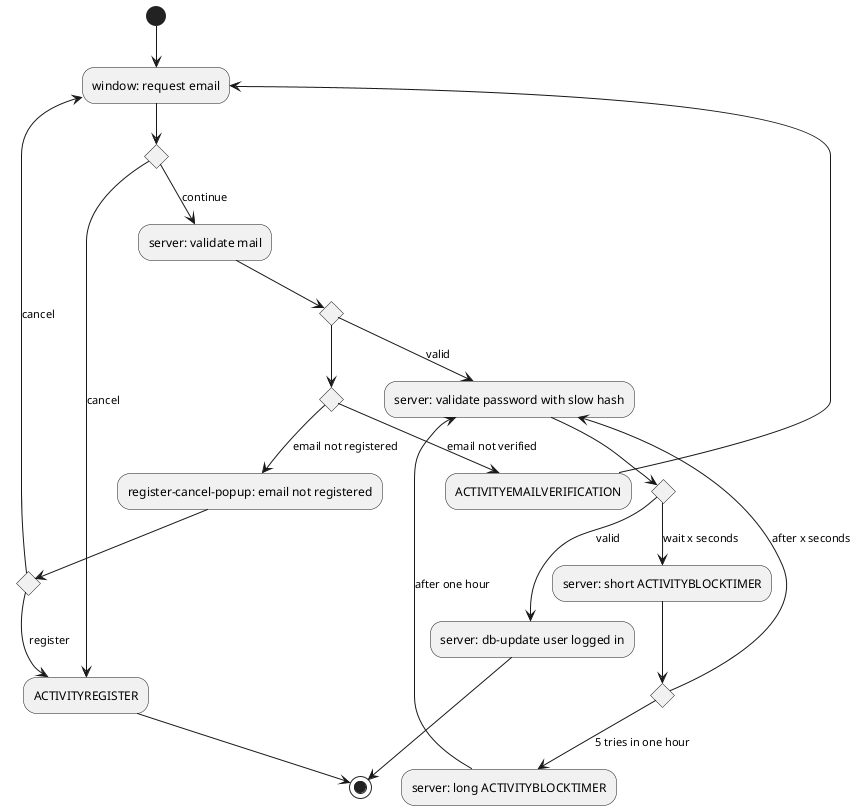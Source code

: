                 @startuml
(*)  --> "window: request email"
if "" then
    --> [cancel] "ACTIVITYREGISTER"
    --> (*)
else
    --> [continue] "server: validate mail"
    if "" then
        --> [valid] "server: validate password with slow hash"
        if "" then
            --> [valid] "server: db-update user logged in"
            --> (*)
        else
            --> [wait x seconds] "server: short ACTIVITYBLOCKTIMER"
            if "" then
                --> [5 tries in one hour] "server: long ACTIVITYBLOCKTIMER"
                --> [after one hour] "server: validate password with slow hash"
            else
                --> [after x seconds] "server: validate password with slow hash"
            Endif
        Endif
    else
        if "" then
            --> [email not verified] "ACTIVITYEMAILVERIFICATION"
            --> "window: request email"
        else
            --> [email not registered] "register-cancel-popup: email not registered"
            if "" then
                --> [register] "ACTIVITYREGISTER"
            else
                --> [cancel] "window: request email"
            Endif
        Endif
    Endif
Endif
@enduml